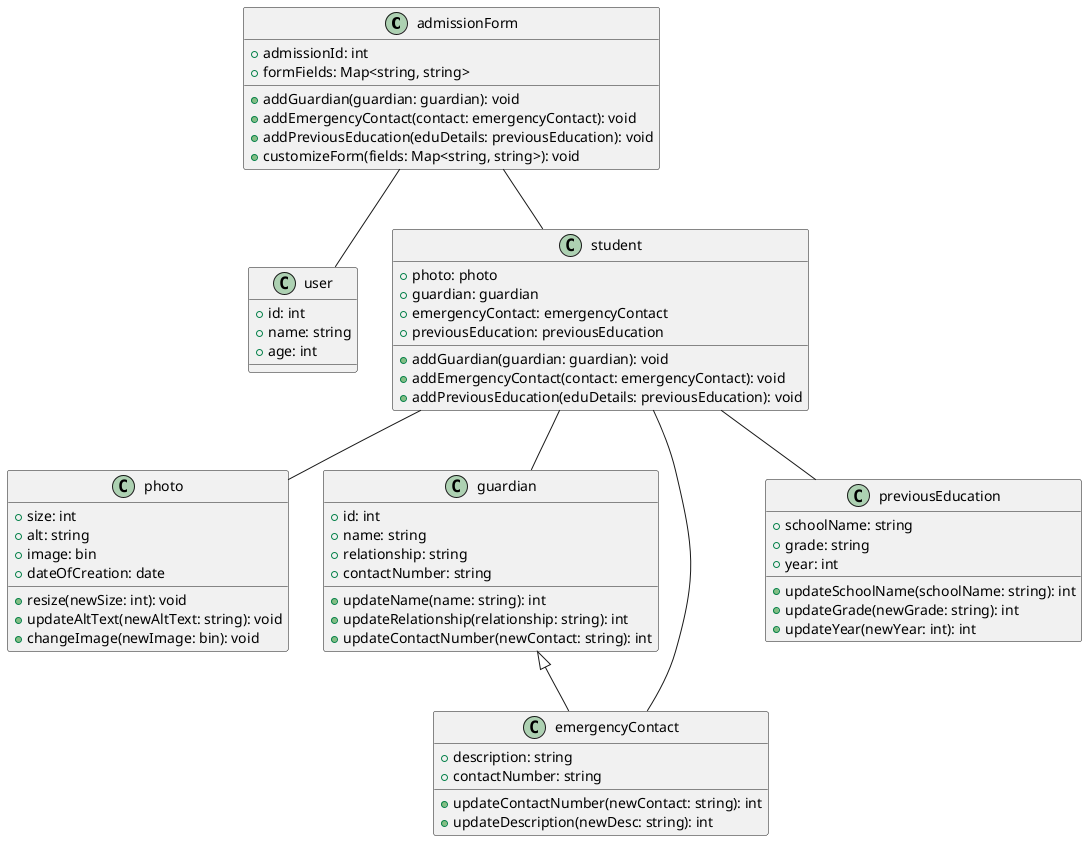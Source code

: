 @startuml admissions
class admissionForm {
  + admissionId: int
  + formFields: Map<string, string>
  + addGuardian(guardian: guardian): void
  + addEmergencyContact(contact: emergencyContact): void
  + addPreviousEducation(eduDetails: previousEducation): void
  + customizeForm(fields: Map<string, string>): void
}

class user {
  + id: int
  + name: string
  + age: int
}

class student {
  + photo: photo
  + guardian: guardian
  + emergencyContact: emergencyContact
  + previousEducation: previousEducation
  + addGuardian(guardian: guardian): void
  + addEmergencyContact(contact: emergencyContact): void
  + addPreviousEducation(eduDetails: previousEducation): void
}

class photo {
  + size: int
  + alt: string
  + image: bin
  + dateOfCreation: date
  + resize(newSize: int): void
  + updateAltText(newAltText: string): void
  + changeImage(newImage: bin): void
}

class guardian {
  + id: int
  + name: string
  + relationship: string
  + contactNumber: string
  + updateName(name: string): int
  + updateRelationship(relationship: string): int
  + updateContactNumber(newContact: string): int
}

class emergencyContact extends guardian{
	+ description: string
	+ contactNumber: string

	+ updateContactNumber(newContact: string): int
	+ updateDescription(newDesc: string): int
}

class previousEducation {
  + schoolName: string
  + grade: string
  + year: int
  + updateSchoolName(schoolName: string): int
  + updateGrade(newGrade: string): int
  + updateYear(newYear: int): int
}

admissionForm -- user
admissionForm -- student
student -- photo
student -- guardian
student -- emergencyContact
student -- previousEducation

@enduml
